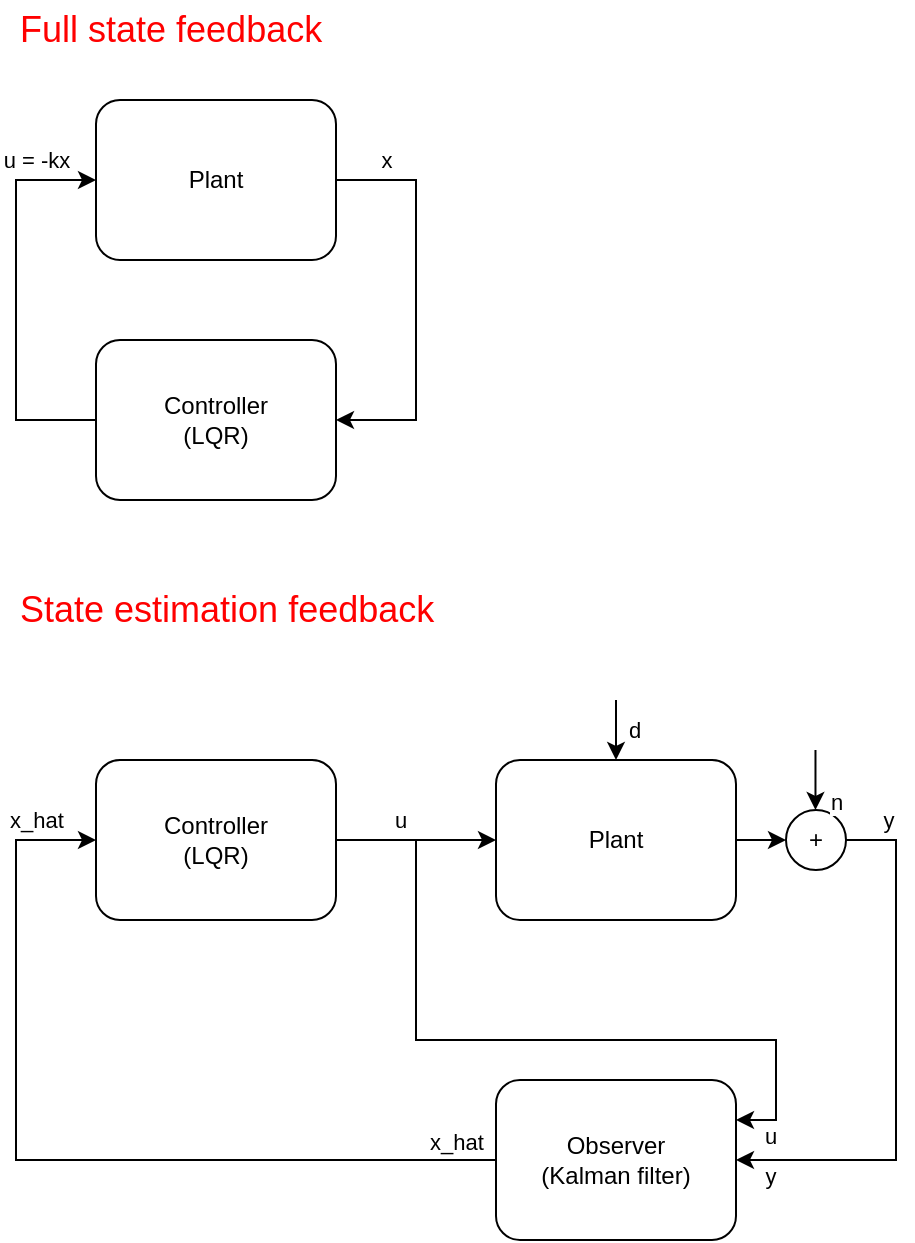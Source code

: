 <mxfile version="26.0.16">
  <diagram name="Page-1" id="7SEAcI8mhZDO4gK0xqJv">
    <mxGraphModel dx="1765" dy="969" grid="1" gridSize="10" guides="1" tooltips="1" connect="1" arrows="1" fold="1" page="1" pageScale="1" pageWidth="850" pageHeight="1100" background="none" math="1" shadow="0">
      <root>
        <mxCell id="0" />
        <mxCell id="1" parent="0" />
        <mxCell id="jNEHD31s4Rs4TwqSO5Y9-8" style="edgeStyle=orthogonalEdgeStyle;rounded=0;orthogonalLoop=1;jettySize=auto;html=1;entryX=1;entryY=0.5;entryDx=0;entryDy=0;exitX=1;exitY=0.5;exitDx=0;exitDy=0;" parent="1" source="jNEHD31s4Rs4TwqSO5Y9-2" target="jNEHD31s4Rs4TwqSO5Y9-3" edge="1">
          <mxGeometry relative="1" as="geometry">
            <Array as="points">
              <mxPoint x="240" y="190" />
              <mxPoint x="240" y="310" />
            </Array>
          </mxGeometry>
        </mxCell>
        <mxCell id="jNEHD31s4Rs4TwqSO5Y9-11" value="x" style="edgeLabel;html=1;align=center;verticalAlign=middle;resizable=0;points=[];" parent="jNEHD31s4Rs4TwqSO5Y9-8" vertex="1" connectable="0">
          <mxGeometry x="-0.75" y="1" relative="1" as="geometry">
            <mxPoint y="-9" as="offset" />
          </mxGeometry>
        </mxCell>
        <mxCell id="jNEHD31s4Rs4TwqSO5Y9-2" value="Plant" style="rounded=1;whiteSpace=wrap;html=1;" parent="1" vertex="1">
          <mxGeometry x="80" y="150" width="120" height="80" as="geometry" />
        </mxCell>
        <mxCell id="jNEHD31s4Rs4TwqSO5Y9-3" value="Controller&lt;br&gt;(LQR)" style="rounded=1;whiteSpace=wrap;html=1;" parent="1" vertex="1">
          <mxGeometry x="80" y="270" width="120" height="80" as="geometry" />
        </mxCell>
        <mxCell id="jNEHD31s4Rs4TwqSO5Y9-5" value="" style="edgeStyle=orthogonalEdgeStyle;rounded=0;orthogonalLoop=1;jettySize=auto;html=1;exitX=0;exitY=0.5;exitDx=0;exitDy=0;entryX=0;entryY=0.5;entryDx=0;entryDy=0;" parent="1" source="jNEHD31s4Rs4TwqSO5Y9-3" target="jNEHD31s4Rs4TwqSO5Y9-2" edge="1">
          <mxGeometry relative="1" as="geometry">
            <mxPoint x="20" y="190" as="sourcePoint" />
            <Array as="points">
              <mxPoint x="40" y="310" />
              <mxPoint x="40" y="190" />
            </Array>
          </mxGeometry>
        </mxCell>
        <mxCell id="jNEHD31s4Rs4TwqSO5Y9-12" value="u = -kx" style="edgeLabel;html=1;align=center;verticalAlign=middle;resizable=0;points=[];" parent="jNEHD31s4Rs4TwqSO5Y9-5" vertex="1" connectable="0">
          <mxGeometry x="-0.13" relative="1" as="geometry">
            <mxPoint x="10" y="-83" as="offset" />
          </mxGeometry>
        </mxCell>
        <mxCell id="jNEHD31s4Rs4TwqSO5Y9-13" value="Full state feedback" style="text;html=1;align=left;verticalAlign=middle;whiteSpace=wrap;rounded=0;fontSize=18;fontColor=#FF0000;movable=1;resizable=1;rotatable=1;deletable=1;editable=1;locked=0;connectable=1;" parent="1" vertex="1">
          <mxGeometry x="40" y="100" width="210" height="30" as="geometry" />
        </mxCell>
        <mxCell id="IQXI2ts_KiW_VjEzkFpI-3" style="edgeStyle=orthogonalEdgeStyle;rounded=0;orthogonalLoop=1;jettySize=auto;html=1;entryX=1;entryY=0.5;entryDx=0;entryDy=0;" parent="1" target="IQXI2ts_KiW_VjEzkFpI-5" edge="1">
          <mxGeometry relative="1" as="geometry">
            <mxPoint x="480" y="520" as="targetPoint" />
            <Array as="points">
              <mxPoint x="480" y="520" />
              <mxPoint x="480" y="680" />
            </Array>
            <mxPoint x="440" y="520" as="sourcePoint" />
          </mxGeometry>
        </mxCell>
        <mxCell id="X9ihv3QfzVHjMY8zq7Vj-11" value="y" style="edgeLabel;html=1;align=center;verticalAlign=middle;resizable=0;points=[];" vertex="1" connectable="0" parent="IQXI2ts_KiW_VjEzkFpI-3">
          <mxGeometry x="-0.746" y="-3" relative="1" as="geometry">
            <mxPoint y="-13" as="offset" />
          </mxGeometry>
        </mxCell>
        <mxCell id="X9ihv3QfzVHjMY8zq7Vj-8" value="" style="edgeStyle=orthogonalEdgeStyle;rounded=0;orthogonalLoop=1;jettySize=auto;html=1;" edge="1" parent="1" source="IQXI2ts_KiW_VjEzkFpI-1" target="X9ihv3QfzVHjMY8zq7Vj-6">
          <mxGeometry relative="1" as="geometry" />
        </mxCell>
        <mxCell id="IQXI2ts_KiW_VjEzkFpI-1" value="Plant" style="rounded=1;whiteSpace=wrap;html=1;" parent="1" vertex="1">
          <mxGeometry x="280" y="480" width="120" height="80" as="geometry" />
        </mxCell>
        <mxCell id="IQXI2ts_KiW_VjEzkFpI-12" style="edgeStyle=orthogonalEdgeStyle;rounded=0;orthogonalLoop=1;jettySize=auto;html=1;exitX=0;exitY=0.5;exitDx=0;exitDy=0;entryX=0;entryY=0.5;entryDx=0;entryDy=0;" parent="1" source="IQXI2ts_KiW_VjEzkFpI-5" target="IQXI2ts_KiW_VjEzkFpI-7" edge="1">
          <mxGeometry relative="1" as="geometry">
            <Array as="points">
              <mxPoint x="40" y="680" />
              <mxPoint x="40" y="520" />
            </Array>
          </mxGeometry>
        </mxCell>
        <mxCell id="IQXI2ts_KiW_VjEzkFpI-13" value="x_hat" style="edgeLabel;html=1;align=center;verticalAlign=middle;resizable=0;points=[];" parent="IQXI2ts_KiW_VjEzkFpI-12" vertex="1" connectable="0">
          <mxGeometry x="0.9" y="-2" relative="1" as="geometry">
            <mxPoint x="-8" y="-12" as="offset" />
          </mxGeometry>
        </mxCell>
        <mxCell id="IQXI2ts_KiW_VjEzkFpI-5" value="Observer&lt;br&gt;(Kalman filter)" style="rounded=1;whiteSpace=wrap;html=1;" parent="1" vertex="1">
          <mxGeometry x="280" y="640" width="120" height="80" as="geometry" />
        </mxCell>
        <mxCell id="IQXI2ts_KiW_VjEzkFpI-8" style="edgeStyle=orthogonalEdgeStyle;rounded=0;orthogonalLoop=1;jettySize=auto;html=1;exitX=1;exitY=0.5;exitDx=0;exitDy=0;entryX=0;entryY=0.5;entryDx=0;entryDy=0;" parent="1" source="IQXI2ts_KiW_VjEzkFpI-7" target="IQXI2ts_KiW_VjEzkFpI-1" edge="1">
          <mxGeometry relative="1" as="geometry" />
        </mxCell>
        <mxCell id="IQXI2ts_KiW_VjEzkFpI-9" value="u" style="edgeLabel;html=1;align=center;verticalAlign=middle;resizable=0;points=[];" parent="IQXI2ts_KiW_VjEzkFpI-8" vertex="1" connectable="0">
          <mxGeometry x="-0.2" y="-1" relative="1" as="geometry">
            <mxPoint y="-11" as="offset" />
          </mxGeometry>
        </mxCell>
        <mxCell id="IQXI2ts_KiW_VjEzkFpI-10" style="edgeStyle=orthogonalEdgeStyle;rounded=0;orthogonalLoop=1;jettySize=auto;html=1;exitX=1;exitY=0.5;exitDx=0;exitDy=0;entryX=1;entryY=0.25;entryDx=0;entryDy=0;" parent="1" source="IQXI2ts_KiW_VjEzkFpI-7" target="IQXI2ts_KiW_VjEzkFpI-5" edge="1">
          <mxGeometry relative="1" as="geometry">
            <mxPoint x="200" y="460" as="sourcePoint" />
            <mxPoint x="400" y="600" as="targetPoint" />
            <Array as="points">
              <mxPoint x="240" y="520" />
              <mxPoint x="240" y="620" />
              <mxPoint x="420" y="620" />
              <mxPoint x="420" y="660" />
            </Array>
          </mxGeometry>
        </mxCell>
        <mxCell id="IQXI2ts_KiW_VjEzkFpI-11" value="u" style="edgeLabel;html=1;align=center;verticalAlign=middle;resizable=0;points=[];" parent="IQXI2ts_KiW_VjEzkFpI-10" vertex="1" connectable="0">
          <mxGeometry x="0.778" y="1" relative="1" as="geometry">
            <mxPoint x="-4" y="30" as="offset" />
          </mxGeometry>
        </mxCell>
        <mxCell id="IQXI2ts_KiW_VjEzkFpI-7" value="Controller&lt;br&gt;(LQR)" style="rounded=1;whiteSpace=wrap;html=1;" parent="1" vertex="1">
          <mxGeometry x="80" y="480" width="120" height="80" as="geometry" />
        </mxCell>
        <mxCell id="IQXI2ts_KiW_VjEzkFpI-14" value="State estimation feedback" style="text;html=1;align=left;verticalAlign=middle;whiteSpace=wrap;rounded=0;fontSize=18;fontColor=#FF0000;movable=1;resizable=1;rotatable=1;deletable=1;editable=1;locked=0;connectable=1;" parent="1" vertex="1">
          <mxGeometry x="40" y="390" width="210" height="30" as="geometry" />
        </mxCell>
        <mxCell id="X9ihv3QfzVHjMY8zq7Vj-1" value="y" style="edgeLabel;html=1;align=center;verticalAlign=middle;resizable=0;points=[];" vertex="1" connectable="0" parent="1">
          <mxGeometry x="421.999" y="582" as="geometry">
            <mxPoint x="-5" y="106" as="offset" />
          </mxGeometry>
        </mxCell>
        <mxCell id="X9ihv3QfzVHjMY8zq7Vj-2" value="x_hat" style="edgeLabel;html=1;align=center;verticalAlign=middle;resizable=0;points=[];" vertex="1" connectable="0" parent="1">
          <mxGeometry x="137.005" y="582" as="geometry">
            <mxPoint x="123" y="89" as="offset" />
          </mxGeometry>
        </mxCell>
        <mxCell id="X9ihv3QfzVHjMY8zq7Vj-3" value="" style="endArrow=classic;html=1;rounded=0;entryX=0.5;entryY=0;entryDx=0;entryDy=0;" edge="1" parent="1" target="IQXI2ts_KiW_VjEzkFpI-1">
          <mxGeometry width="50" height="50" relative="1" as="geometry">
            <mxPoint x="340" y="450" as="sourcePoint" />
            <mxPoint x="470" y="520" as="targetPoint" />
          </mxGeometry>
        </mxCell>
        <mxCell id="X9ihv3QfzVHjMY8zq7Vj-4" value="d" style="edgeLabel;html=1;align=center;verticalAlign=middle;resizable=0;points=[];" vertex="1" connectable="0" parent="1">
          <mxGeometry x="435.789" y="518" as="geometry">
            <mxPoint x="-87" y="-53" as="offset" />
          </mxGeometry>
        </mxCell>
        <mxCell id="X9ihv3QfzVHjMY8zq7Vj-6" value="+" style="ellipse;whiteSpace=wrap;html=1;aspect=fixed;" vertex="1" parent="1">
          <mxGeometry x="425" y="505" width="30" height="30" as="geometry" />
        </mxCell>
        <mxCell id="X9ihv3QfzVHjMY8zq7Vj-9" value="" style="endArrow=classic;html=1;rounded=0;entryX=0.5;entryY=0;entryDx=0;entryDy=0;" edge="1" parent="1">
          <mxGeometry width="50" height="50" relative="1" as="geometry">
            <mxPoint x="439.74" y="475" as="sourcePoint" />
            <mxPoint x="439.74" y="505" as="targetPoint" />
          </mxGeometry>
        </mxCell>
        <mxCell id="X9ihv3QfzVHjMY8zq7Vj-10" value="n" style="edgeLabel;html=1;align=center;verticalAlign=middle;resizable=0;points=[];" vertex="1" connectable="0" parent="X9ihv3QfzVHjMY8zq7Vj-9">
          <mxGeometry x="-0.109" y="-1" relative="1" as="geometry">
            <mxPoint x="11" y="12" as="offset" />
          </mxGeometry>
        </mxCell>
      </root>
    </mxGraphModel>
  </diagram>
</mxfile>
